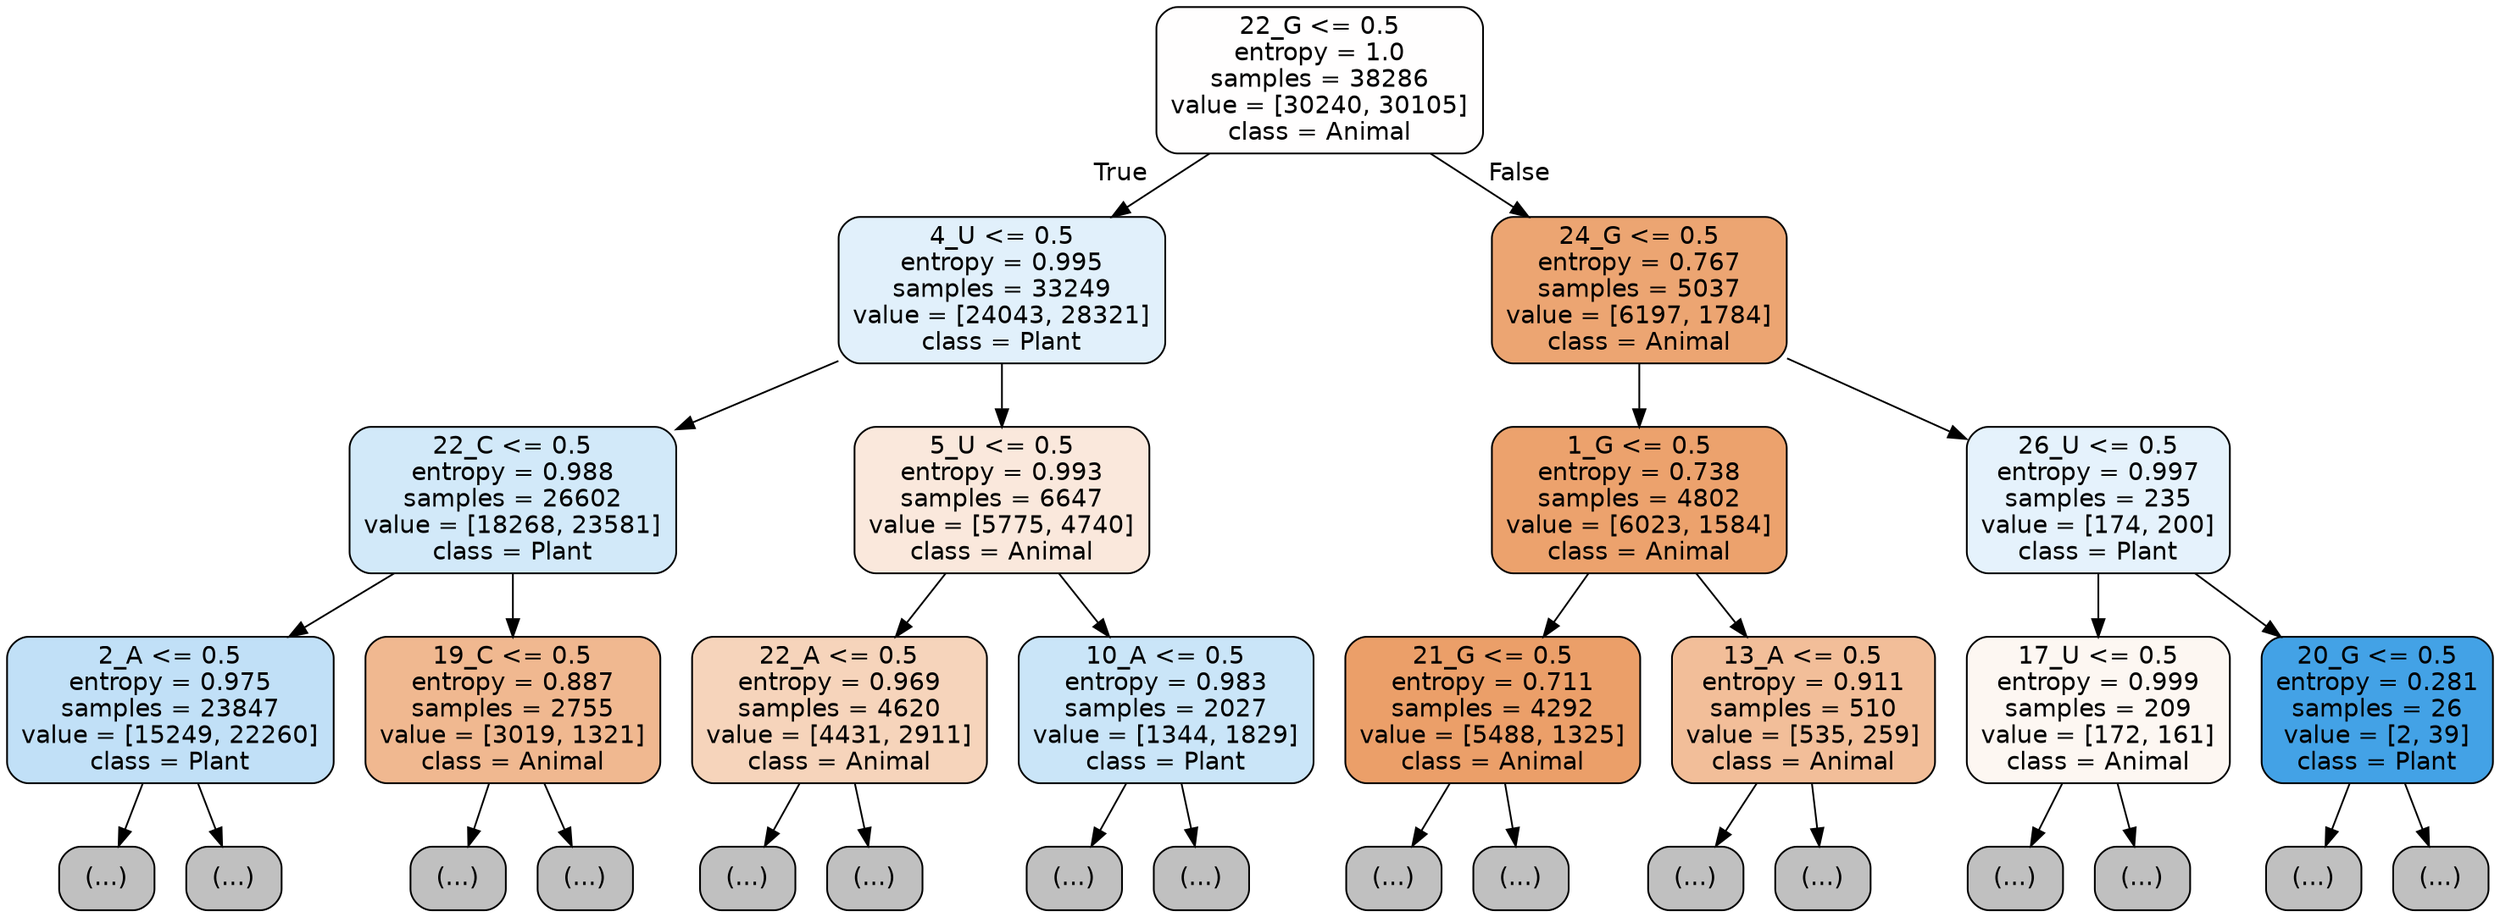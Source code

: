 digraph Tree {
node [shape=box, style="filled, rounded", color="black", fontname="helvetica"] ;
edge [fontname="helvetica"] ;
0 [label="22_G <= 0.5\nentropy = 1.0\nsamples = 38286\nvalue = [30240, 30105]\nclass = Animal", fillcolor="#fffefe"] ;
1 [label="4_U <= 0.5\nentropy = 0.995\nsamples = 33249\nvalue = [24043, 28321]\nclass = Plant", fillcolor="#e1f0fb"] ;
0 -> 1 [labeldistance=2.5, labelangle=45, headlabel="True"] ;
2 [label="22_C <= 0.5\nentropy = 0.988\nsamples = 26602\nvalue = [18268, 23581]\nclass = Plant", fillcolor="#d2e9f9"] ;
1 -> 2 ;
3 [label="2_A <= 0.5\nentropy = 0.975\nsamples = 23847\nvalue = [15249, 22260]\nclass = Plant", fillcolor="#c1e0f7"] ;
2 -> 3 ;
4 [label="(...)", fillcolor="#C0C0C0"] ;
3 -> 4 ;
7813 [label="(...)", fillcolor="#C0C0C0"] ;
3 -> 7813 ;
10218 [label="19_C <= 0.5\nentropy = 0.887\nsamples = 2755\nvalue = [3019, 1321]\nclass = Animal", fillcolor="#f0b890"] ;
2 -> 10218 ;
10219 [label="(...)", fillcolor="#C0C0C0"] ;
10218 -> 10219 ;
11160 [label="(...)", fillcolor="#C0C0C0"] ;
10218 -> 11160 ;
11603 [label="5_U <= 0.5\nentropy = 0.993\nsamples = 6647\nvalue = [5775, 4740]\nclass = Animal", fillcolor="#fae8dc"] ;
1 -> 11603 ;
11604 [label="22_A <= 0.5\nentropy = 0.969\nsamples = 4620\nvalue = [4431, 2911]\nclass = Animal", fillcolor="#f6d4bb"] ;
11603 -> 11604 ;
11605 [label="(...)", fillcolor="#C0C0C0"] ;
11604 -> 11605 ;
13712 [label="(...)", fillcolor="#C0C0C0"] ;
11604 -> 13712 ;
13991 [label="10_A <= 0.5\nentropy = 0.983\nsamples = 2027\nvalue = [1344, 1829]\nclass = Plant", fillcolor="#cae5f8"] ;
11603 -> 13991 ;
13992 [label="(...)", fillcolor="#C0C0C0"] ;
13991 -> 13992 ;
14765 [label="(...)", fillcolor="#C0C0C0"] ;
13991 -> 14765 ;
14988 [label="24_G <= 0.5\nentropy = 0.767\nsamples = 5037\nvalue = [6197, 1784]\nclass = Animal", fillcolor="#eca572"] ;
0 -> 14988 [labeldistance=2.5, labelangle=-45, headlabel="False"] ;
14989 [label="1_G <= 0.5\nentropy = 0.738\nsamples = 4802\nvalue = [6023, 1584]\nclass = Animal", fillcolor="#eca26d"] ;
14988 -> 14989 ;
14990 [label="21_G <= 0.5\nentropy = 0.711\nsamples = 4292\nvalue = [5488, 1325]\nclass = Animal", fillcolor="#eb9f69"] ;
14989 -> 14990 ;
14991 [label="(...)", fillcolor="#C0C0C0"] ;
14990 -> 14991 ;
16112 [label="(...)", fillcolor="#C0C0C0"] ;
14990 -> 16112 ;
16601 [label="13_A <= 0.5\nentropy = 0.911\nsamples = 510\nvalue = [535, 259]\nclass = Animal", fillcolor="#f2be99"] ;
14989 -> 16601 ;
16602 [label="(...)", fillcolor="#C0C0C0"] ;
16601 -> 16602 ;
16859 [label="(...)", fillcolor="#C0C0C0"] ;
16601 -> 16859 ;
16916 [label="26_U <= 0.5\nentropy = 0.997\nsamples = 235\nvalue = [174, 200]\nclass = Plant", fillcolor="#e5f2fc"] ;
14988 -> 16916 ;
16917 [label="17_U <= 0.5\nentropy = 0.999\nsamples = 209\nvalue = [172, 161]\nclass = Animal", fillcolor="#fdf7f2"] ;
16916 -> 16917 ;
16918 [label="(...)", fillcolor="#C0C0C0"] ;
16917 -> 16918 ;
17005 [label="(...)", fillcolor="#C0C0C0"] ;
16917 -> 17005 ;
17022 [label="20_G <= 0.5\nentropy = 0.281\nsamples = 26\nvalue = [2, 39]\nclass = Plant", fillcolor="#43a2e6"] ;
16916 -> 17022 ;
17023 [label="(...)", fillcolor="#C0C0C0"] ;
17022 -> 17023 ;
17026 [label="(...)", fillcolor="#C0C0C0"] ;
17022 -> 17026 ;
}